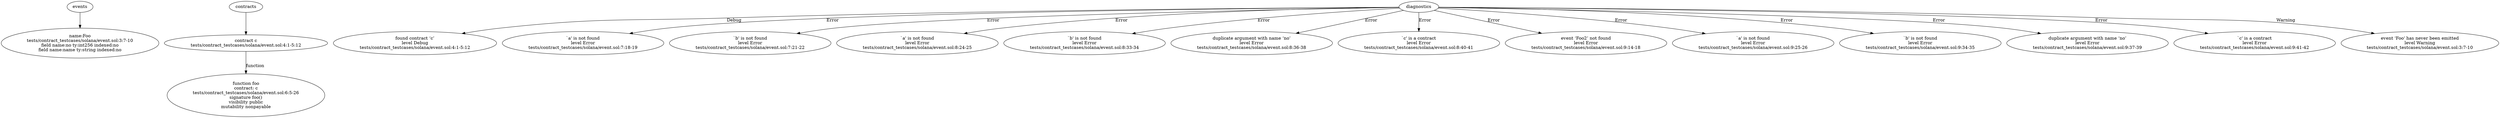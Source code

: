 strict digraph "tests/contract_testcases/solana/event.sol" {
	Foo [label="name:Foo\ntests/contract_testcases/solana/event.sol:3:7-10\nfield name:no ty:int256 indexed:no\nfield name:name ty:string indexed:no"]
	contract [label="contract c\ntests/contract_testcases/solana/event.sol:4:1-5:12"]
	foo [label="function foo\ncontract: c\ntests/contract_testcases/solana/event.sol:6:5-26\nsignature foo()\nvisibility public\nmutability nonpayable"]
	diagnostic [label="found contract ‘c’\nlevel Debug\ntests/contract_testcases/solana/event.sol:4:1-5:12"]
	diagnostic_7 [label="`a' is not found\nlevel Error\ntests/contract_testcases/solana/event.sol:7:18-19"]
	diagnostic_8 [label="`b' is not found\nlevel Error\ntests/contract_testcases/solana/event.sol:7:21-22"]
	diagnostic_9 [label="`a' is not found\nlevel Error\ntests/contract_testcases/solana/event.sol:8:24-25"]
	diagnostic_10 [label="`b' is not found\nlevel Error\ntests/contract_testcases/solana/event.sol:8:33-34"]
	diagnostic_11 [label="duplicate argument with name ‘no’\nlevel Error\ntests/contract_testcases/solana/event.sol:8:36-38"]
	diagnostic_12 [label="`c' is a contract\nlevel Error\ntests/contract_testcases/solana/event.sol:8:40-41"]
	diagnostic_13 [label="event ‘Foo2’ not found\nlevel Error\ntests/contract_testcases/solana/event.sol:9:14-18"]
	diagnostic_14 [label="`a' is not found\nlevel Error\ntests/contract_testcases/solana/event.sol:9:25-26"]
	diagnostic_15 [label="`b' is not found\nlevel Error\ntests/contract_testcases/solana/event.sol:9:34-35"]
	diagnostic_16 [label="duplicate argument with name ‘no’\nlevel Error\ntests/contract_testcases/solana/event.sol:9:37-39"]
	diagnostic_17 [label="`c' is a contract\nlevel Error\ntests/contract_testcases/solana/event.sol:9:41-42"]
	diagnostic_18 [label="event 'Foo' has never been emitted\nlevel Warning\ntests/contract_testcases/solana/event.sol:3:7-10"]
	events -> Foo
	contracts -> contract
	contract -> foo [label="function"]
	diagnostics -> diagnostic [label="Debug"]
	diagnostics -> diagnostic_7 [label="Error"]
	diagnostics -> diagnostic_8 [label="Error"]
	diagnostics -> diagnostic_9 [label="Error"]
	diagnostics -> diagnostic_10 [label="Error"]
	diagnostics -> diagnostic_11 [label="Error"]
	diagnostics -> diagnostic_12 [label="Error"]
	diagnostics -> diagnostic_13 [label="Error"]
	diagnostics -> diagnostic_14 [label="Error"]
	diagnostics -> diagnostic_15 [label="Error"]
	diagnostics -> diagnostic_16 [label="Error"]
	diagnostics -> diagnostic_17 [label="Error"]
	diagnostics -> diagnostic_18 [label="Warning"]
}
